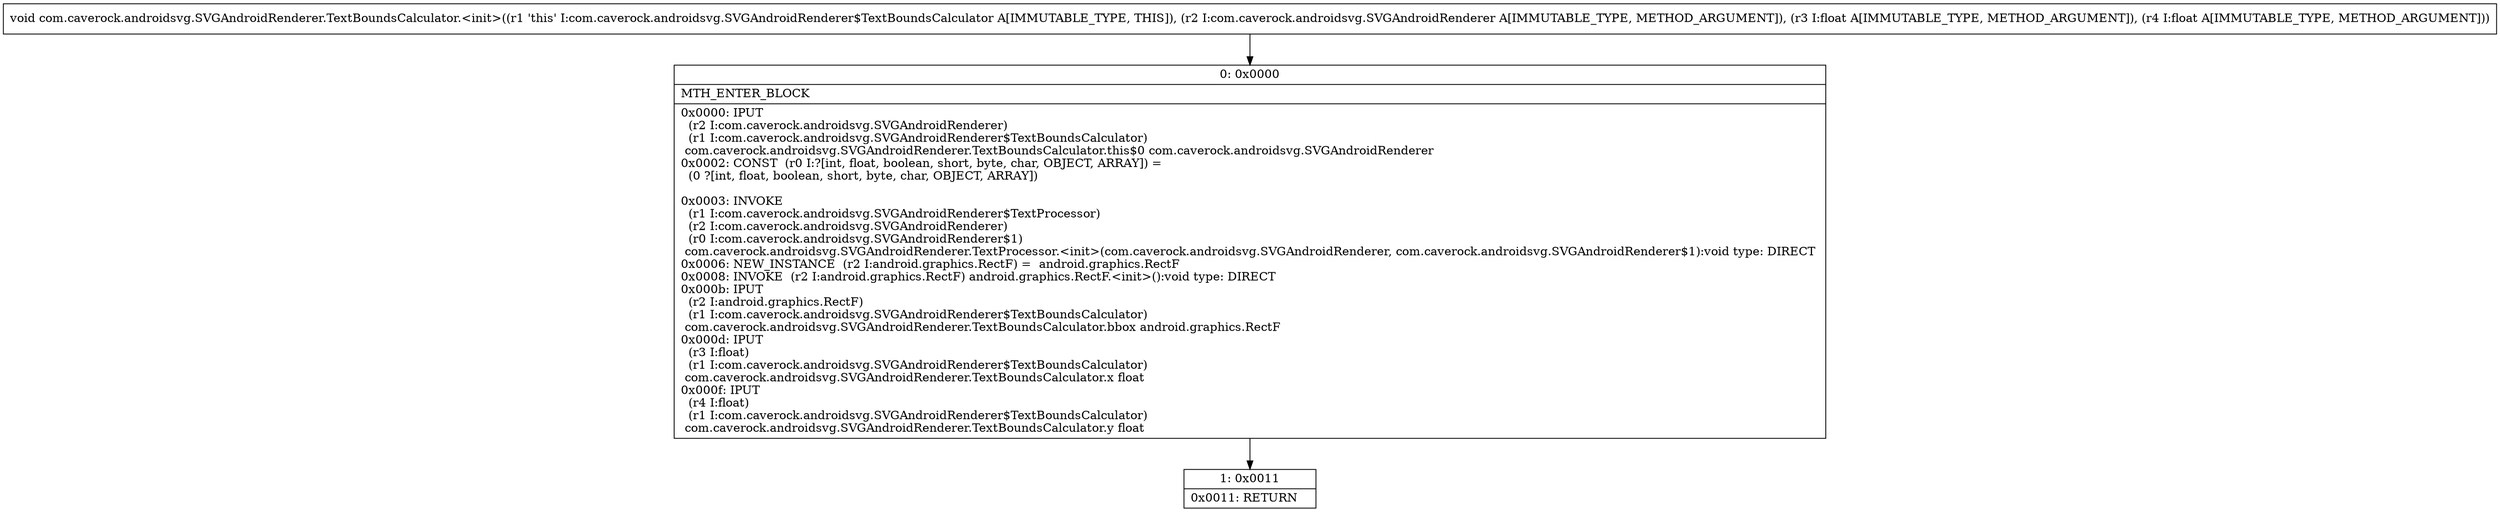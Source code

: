 digraph "CFG forcom.caverock.androidsvg.SVGAndroidRenderer.TextBoundsCalculator.\<init\>(Lcom\/caverock\/androidsvg\/SVGAndroidRenderer;FF)V" {
Node_0 [shape=record,label="{0\:\ 0x0000|MTH_ENTER_BLOCK\l|0x0000: IPUT  \l  (r2 I:com.caverock.androidsvg.SVGAndroidRenderer)\l  (r1 I:com.caverock.androidsvg.SVGAndroidRenderer$TextBoundsCalculator)\l com.caverock.androidsvg.SVGAndroidRenderer.TextBoundsCalculator.this$0 com.caverock.androidsvg.SVGAndroidRenderer \l0x0002: CONST  (r0 I:?[int, float, boolean, short, byte, char, OBJECT, ARRAY]) = \l  (0 ?[int, float, boolean, short, byte, char, OBJECT, ARRAY])\l \l0x0003: INVOKE  \l  (r1 I:com.caverock.androidsvg.SVGAndroidRenderer$TextProcessor)\l  (r2 I:com.caverock.androidsvg.SVGAndroidRenderer)\l  (r0 I:com.caverock.androidsvg.SVGAndroidRenderer$1)\l com.caverock.androidsvg.SVGAndroidRenderer.TextProcessor.\<init\>(com.caverock.androidsvg.SVGAndroidRenderer, com.caverock.androidsvg.SVGAndroidRenderer$1):void type: DIRECT \l0x0006: NEW_INSTANCE  (r2 I:android.graphics.RectF) =  android.graphics.RectF \l0x0008: INVOKE  (r2 I:android.graphics.RectF) android.graphics.RectF.\<init\>():void type: DIRECT \l0x000b: IPUT  \l  (r2 I:android.graphics.RectF)\l  (r1 I:com.caverock.androidsvg.SVGAndroidRenderer$TextBoundsCalculator)\l com.caverock.androidsvg.SVGAndroidRenderer.TextBoundsCalculator.bbox android.graphics.RectF \l0x000d: IPUT  \l  (r3 I:float)\l  (r1 I:com.caverock.androidsvg.SVGAndroidRenderer$TextBoundsCalculator)\l com.caverock.androidsvg.SVGAndroidRenderer.TextBoundsCalculator.x float \l0x000f: IPUT  \l  (r4 I:float)\l  (r1 I:com.caverock.androidsvg.SVGAndroidRenderer$TextBoundsCalculator)\l com.caverock.androidsvg.SVGAndroidRenderer.TextBoundsCalculator.y float \l}"];
Node_1 [shape=record,label="{1\:\ 0x0011|0x0011: RETURN   \l}"];
MethodNode[shape=record,label="{void com.caverock.androidsvg.SVGAndroidRenderer.TextBoundsCalculator.\<init\>((r1 'this' I:com.caverock.androidsvg.SVGAndroidRenderer$TextBoundsCalculator A[IMMUTABLE_TYPE, THIS]), (r2 I:com.caverock.androidsvg.SVGAndroidRenderer A[IMMUTABLE_TYPE, METHOD_ARGUMENT]), (r3 I:float A[IMMUTABLE_TYPE, METHOD_ARGUMENT]), (r4 I:float A[IMMUTABLE_TYPE, METHOD_ARGUMENT])) }"];
MethodNode -> Node_0;
Node_0 -> Node_1;
}

